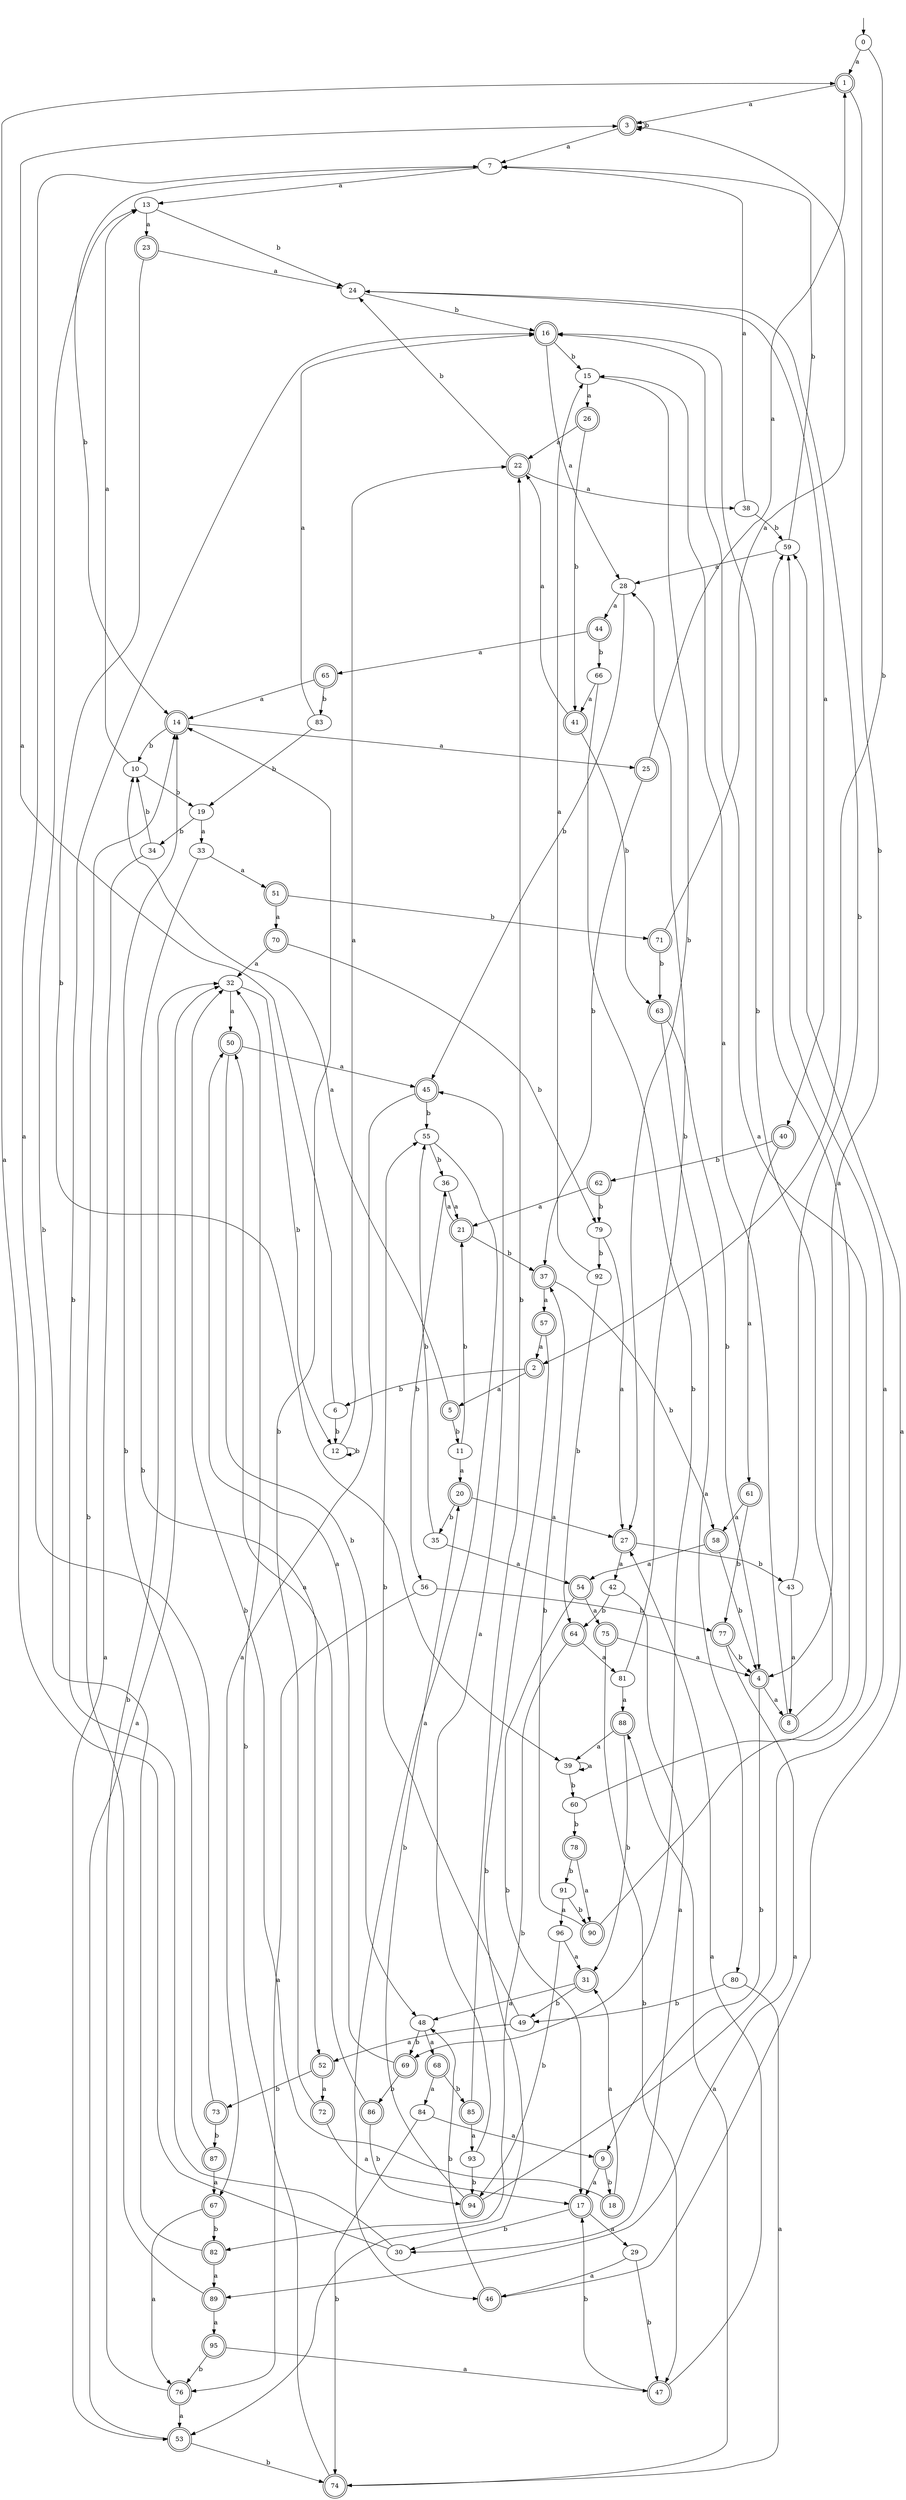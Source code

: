 digraph RandomDFA {
  __start0 [label="", shape=none];
  __start0 -> 0 [label=""];
  0 [shape=circle]
  0 -> 1 [label="a"]
  0 -> 2 [label="b"]
  1 [shape=doublecircle]
  1 -> 3 [label="a"]
  1 -> 4 [label="b"]
  2 [shape=doublecircle]
  2 -> 5 [label="a"]
  2 -> 6 [label="b"]
  3 [shape=doublecircle]
  3 -> 7 [label="a"]
  3 -> 3 [label="b"]
  4 [shape=doublecircle]
  4 -> 8 [label="a"]
  4 -> 9 [label="b"]
  5 [shape=doublecircle]
  5 -> 10 [label="a"]
  5 -> 11 [label="b"]
  6
  6 -> 3 [label="a"]
  6 -> 12 [label="b"]
  7
  7 -> 13 [label="a"]
  7 -> 14 [label="b"]
  8 [shape=doublecircle]
  8 -> 15 [label="a"]
  8 -> 16 [label="b"]
  9 [shape=doublecircle]
  9 -> 17 [label="a"]
  9 -> 18 [label="b"]
  10
  10 -> 13 [label="a"]
  10 -> 19 [label="b"]
  11
  11 -> 20 [label="a"]
  11 -> 21 [label="b"]
  12
  12 -> 22 [label="a"]
  12 -> 12 [label="b"]
  13
  13 -> 23 [label="a"]
  13 -> 24 [label="b"]
  14 [shape=doublecircle]
  14 -> 25 [label="a"]
  14 -> 10 [label="b"]
  15
  15 -> 26 [label="a"]
  15 -> 27 [label="b"]
  16 [shape=doublecircle]
  16 -> 28 [label="a"]
  16 -> 15 [label="b"]
  17 [shape=doublecircle]
  17 -> 29 [label="a"]
  17 -> 30 [label="b"]
  18 [shape=doublecircle]
  18 -> 31 [label="a"]
  18 -> 32 [label="b"]
  19
  19 -> 33 [label="a"]
  19 -> 34 [label="b"]
  20 [shape=doublecircle]
  20 -> 27 [label="a"]
  20 -> 35 [label="b"]
  21 [shape=doublecircle]
  21 -> 36 [label="a"]
  21 -> 37 [label="b"]
  22 [shape=doublecircle]
  22 -> 38 [label="a"]
  22 -> 24 [label="b"]
  23 [shape=doublecircle]
  23 -> 24 [label="a"]
  23 -> 39 [label="b"]
  24
  24 -> 40 [label="a"]
  24 -> 16 [label="b"]
  25 [shape=doublecircle]
  25 -> 1 [label="a"]
  25 -> 37 [label="b"]
  26 [shape=doublecircle]
  26 -> 22 [label="a"]
  26 -> 41 [label="b"]
  27 [shape=doublecircle]
  27 -> 42 [label="a"]
  27 -> 43 [label="b"]
  28
  28 -> 44 [label="a"]
  28 -> 45 [label="b"]
  29
  29 -> 46 [label="a"]
  29 -> 47 [label="b"]
  30
  30 -> 1 [label="a"]
  30 -> 16 [label="b"]
  31 [shape=doublecircle]
  31 -> 48 [label="a"]
  31 -> 49 [label="b"]
  32
  32 -> 50 [label="a"]
  32 -> 12 [label="b"]
  33
  33 -> 51 [label="a"]
  33 -> 52 [label="b"]
  34
  34 -> 53 [label="a"]
  34 -> 10 [label="b"]
  35
  35 -> 54 [label="a"]
  35 -> 55 [label="b"]
  36
  36 -> 21 [label="a"]
  36 -> 56 [label="b"]
  37 [shape=doublecircle]
  37 -> 57 [label="a"]
  37 -> 58 [label="b"]
  38
  38 -> 7 [label="a"]
  38 -> 59 [label="b"]
  39
  39 -> 39 [label="a"]
  39 -> 60 [label="b"]
  40 [shape=doublecircle]
  40 -> 61 [label="a"]
  40 -> 62 [label="b"]
  41 [shape=doublecircle]
  41 -> 22 [label="a"]
  41 -> 63 [label="b"]
  42
  42 -> 30 [label="a"]
  42 -> 64 [label="b"]
  43
  43 -> 8 [label="a"]
  43 -> 24 [label="b"]
  44 [shape=doublecircle]
  44 -> 65 [label="a"]
  44 -> 66 [label="b"]
  45 [shape=doublecircle]
  45 -> 67 [label="a"]
  45 -> 55 [label="b"]
  46 [shape=doublecircle]
  46 -> 59 [label="a"]
  46 -> 48 [label="b"]
  47 [shape=doublecircle]
  47 -> 27 [label="a"]
  47 -> 17 [label="b"]
  48
  48 -> 68 [label="a"]
  48 -> 69 [label="b"]
  49
  49 -> 52 [label="a"]
  49 -> 55 [label="b"]
  50 [shape=doublecircle]
  50 -> 45 [label="a"]
  50 -> 48 [label="b"]
  51 [shape=doublecircle]
  51 -> 70 [label="a"]
  51 -> 71 [label="b"]
  52 [shape=doublecircle]
  52 -> 72 [label="a"]
  52 -> 73 [label="b"]
  53 [shape=doublecircle]
  53 -> 32 [label="a"]
  53 -> 74 [label="b"]
  54 [shape=doublecircle]
  54 -> 75 [label="a"]
  54 -> 17 [label="b"]
  55
  55 -> 46 [label="a"]
  55 -> 36 [label="b"]
  56
  56 -> 76 [label="a"]
  56 -> 77 [label="b"]
  57 [shape=doublecircle]
  57 -> 2 [label="a"]
  57 -> 53 [label="b"]
  58 [shape=doublecircle]
  58 -> 54 [label="a"]
  58 -> 4 [label="b"]
  59
  59 -> 28 [label="a"]
  59 -> 7 [label="b"]
  60
  60 -> 59 [label="a"]
  60 -> 78 [label="b"]
  61 [shape=doublecircle]
  61 -> 58 [label="a"]
  61 -> 77 [label="b"]
  62 [shape=doublecircle]
  62 -> 21 [label="a"]
  62 -> 79 [label="b"]
  63 [shape=doublecircle]
  63 -> 80 [label="a"]
  63 -> 4 [label="b"]
  64 [shape=doublecircle]
  64 -> 81 [label="a"]
  64 -> 82 [label="b"]
  65 [shape=doublecircle]
  65 -> 14 [label="a"]
  65 -> 83 [label="b"]
  66
  66 -> 41 [label="a"]
  66 -> 69 [label="b"]
  67 [shape=doublecircle]
  67 -> 76 [label="a"]
  67 -> 82 [label="b"]
  68 [shape=doublecircle]
  68 -> 84 [label="a"]
  68 -> 85 [label="b"]
  69 [shape=doublecircle]
  69 -> 50 [label="a"]
  69 -> 86 [label="b"]
  70 [shape=doublecircle]
  70 -> 32 [label="a"]
  70 -> 79 [label="b"]
  71 [shape=doublecircle]
  71 -> 3 [label="a"]
  71 -> 63 [label="b"]
  72 [shape=doublecircle]
  72 -> 17 [label="a"]
  72 -> 14 [label="b"]
  73 [shape=doublecircle]
  73 -> 7 [label="a"]
  73 -> 87 [label="b"]
  74 [shape=doublecircle]
  74 -> 88 [label="a"]
  74 -> 32 [label="b"]
  75 [shape=doublecircle]
  75 -> 4 [label="a"]
  75 -> 47 [label="b"]
  76 [shape=doublecircle]
  76 -> 53 [label="a"]
  76 -> 32 [label="b"]
  77 [shape=doublecircle]
  77 -> 89 [label="a"]
  77 -> 4 [label="b"]
  78 [shape=doublecircle]
  78 -> 90 [label="a"]
  78 -> 91 [label="b"]
  79
  79 -> 27 [label="a"]
  79 -> 92 [label="b"]
  80
  80 -> 74 [label="a"]
  80 -> 49 [label="b"]
  81
  81 -> 88 [label="a"]
  81 -> 28 [label="b"]
  82 [shape=doublecircle]
  82 -> 89 [label="a"]
  82 -> 13 [label="b"]
  83
  83 -> 16 [label="a"]
  83 -> 19 [label="b"]
  84
  84 -> 9 [label="a"]
  84 -> 74 [label="b"]
  85 [shape=doublecircle]
  85 -> 93 [label="a"]
  85 -> 22 [label="b"]
  86 [shape=doublecircle]
  86 -> 50 [label="a"]
  86 -> 94 [label="b"]
  87 [shape=doublecircle]
  87 -> 67 [label="a"]
  87 -> 14 [label="b"]
  88 [shape=doublecircle]
  88 -> 39 [label="a"]
  88 -> 31 [label="b"]
  89 [shape=doublecircle]
  89 -> 95 [label="a"]
  89 -> 14 [label="b"]
  90 [shape=doublecircle]
  90 -> 16 [label="a"]
  90 -> 37 [label="b"]
  91
  91 -> 96 [label="a"]
  91 -> 90 [label="b"]
  92
  92 -> 15 [label="a"]
  92 -> 64 [label="b"]
  93
  93 -> 45 [label="a"]
  93 -> 94 [label="b"]
  94 [shape=doublecircle]
  94 -> 59 [label="a"]
  94 -> 20 [label="b"]
  95 [shape=doublecircle]
  95 -> 47 [label="a"]
  95 -> 76 [label="b"]
  96
  96 -> 31 [label="a"]
  96 -> 94 [label="b"]
}
